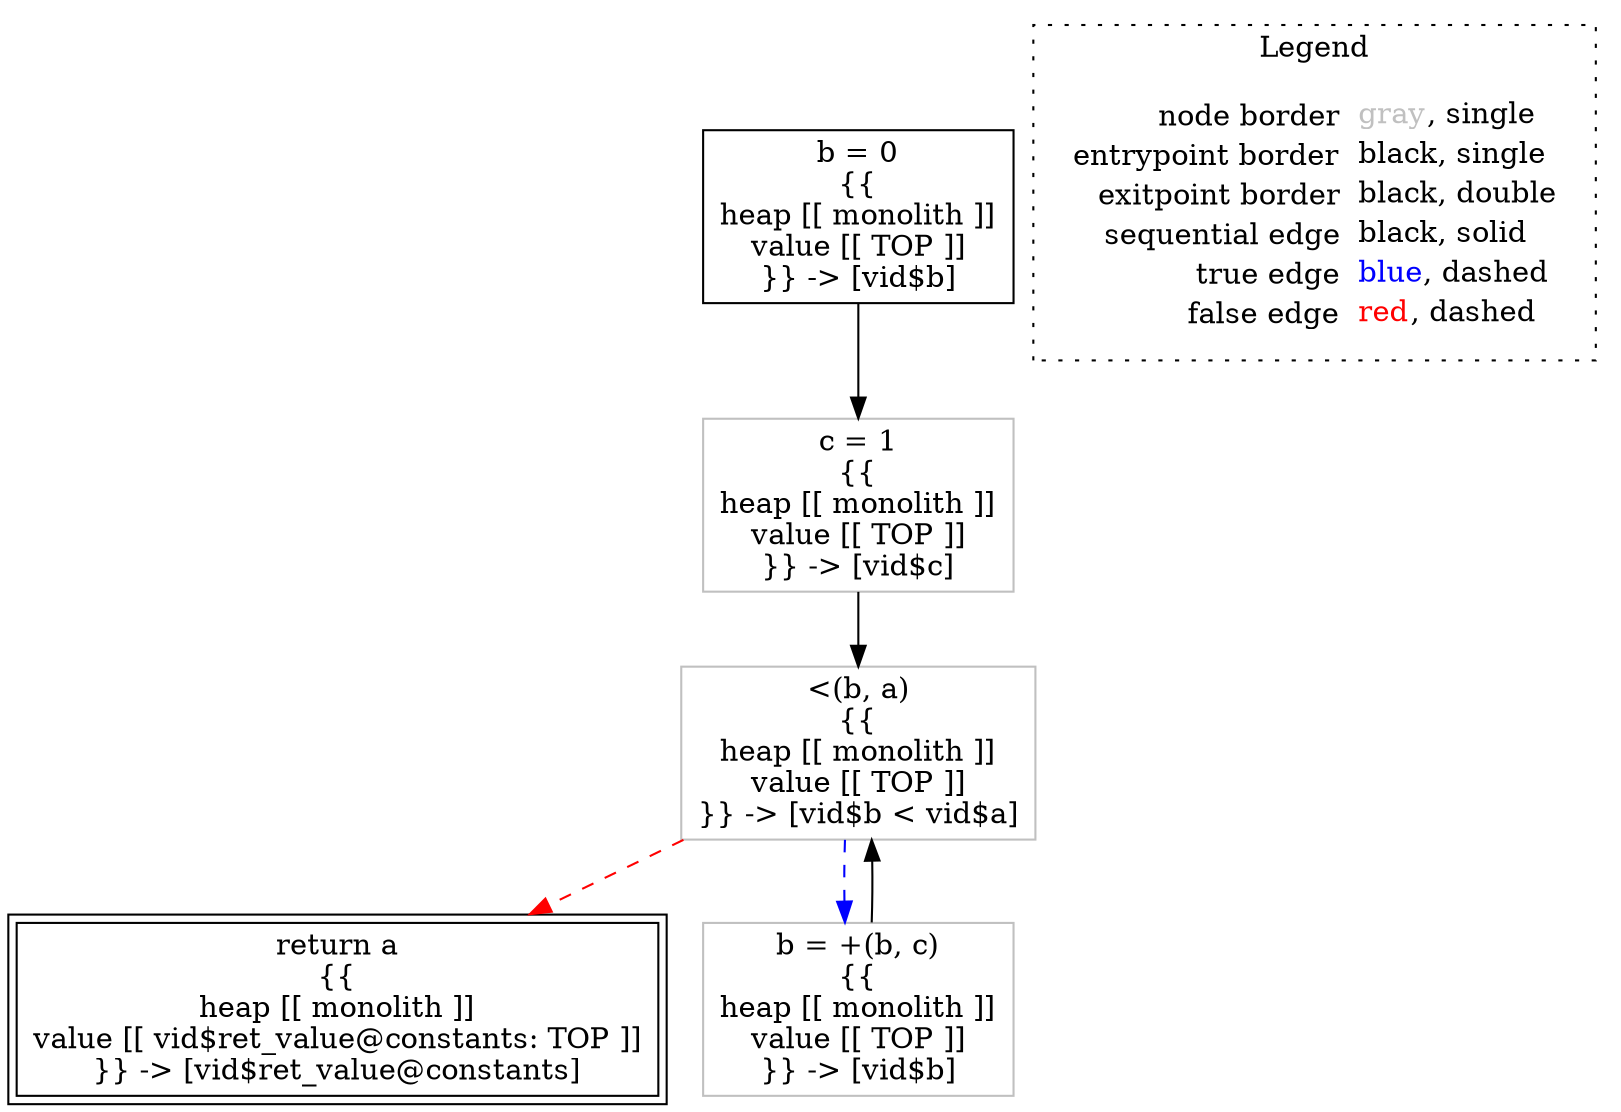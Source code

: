 digraph {
	"node0" [shape="rect",color="black",label=<b = 0<BR/>{{<BR/>heap [[ monolith ]]<BR/>value [[ TOP ]]<BR/>}} -&gt; [vid$b]>];
	"node1" [shape="rect",color="black",peripheries="2",label=<return a<BR/>{{<BR/>heap [[ monolith ]]<BR/>value [[ vid$ret_value@constants: TOP ]]<BR/>}} -&gt; [vid$ret_value@constants]>];
	"node2" [shape="rect",color="gray",label=<&lt;(b, a)<BR/>{{<BR/>heap [[ monolith ]]<BR/>value [[ TOP ]]<BR/>}} -&gt; [vid$b &lt; vid$a]>];
	"node3" [shape="rect",color="gray",label=<b = +(b, c)<BR/>{{<BR/>heap [[ monolith ]]<BR/>value [[ TOP ]]<BR/>}} -&gt; [vid$b]>];
	"node4" [shape="rect",color="gray",label=<c = 1<BR/>{{<BR/>heap [[ monolith ]]<BR/>value [[ TOP ]]<BR/>}} -&gt; [vid$c]>];
	"node2" -> "node1" [color="red",style="dashed"];
	"node2" -> "node3" [color="blue",style="dashed"];
	"node3" -> "node2" [color="black"];
	"node4" -> "node2" [color="black"];
	"node0" -> "node4" [color="black"];
subgraph cluster_legend {
	label="Legend";
	style=dotted;
	node [shape=plaintext];
	"legend" [label=<<table border="0" cellpadding="2" cellspacing="0" cellborder="0"><tr><td align="right">node border&nbsp;</td><td align="left"><font color="gray">gray</font>, single</td></tr><tr><td align="right">entrypoint border&nbsp;</td><td align="left"><font color="black">black</font>, single</td></tr><tr><td align="right">exitpoint border&nbsp;</td><td align="left"><font color="black">black</font>, double</td></tr><tr><td align="right">sequential edge&nbsp;</td><td align="left"><font color="black">black</font>, solid</td></tr><tr><td align="right">true edge&nbsp;</td><td align="left"><font color="blue">blue</font>, dashed</td></tr><tr><td align="right">false edge&nbsp;</td><td align="left"><font color="red">red</font>, dashed</td></tr></table>>];
}

}
